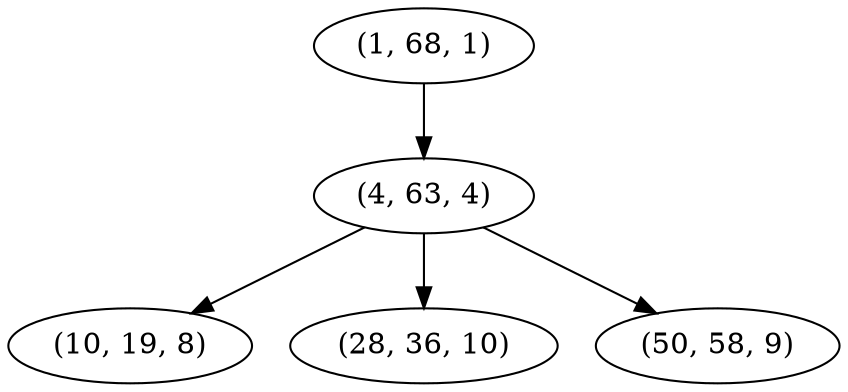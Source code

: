 digraph tree {
    "(1, 68, 1)";
    "(4, 63, 4)";
    "(10, 19, 8)";
    "(28, 36, 10)";
    "(50, 58, 9)";
    "(1, 68, 1)" -> "(4, 63, 4)";
    "(4, 63, 4)" -> "(10, 19, 8)";
    "(4, 63, 4)" -> "(28, 36, 10)";
    "(4, 63, 4)" -> "(50, 58, 9)";
}
